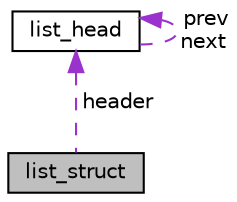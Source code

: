 digraph "list_struct"
{
 // LATEX_PDF_SIZE
  edge [fontname="Helvetica",fontsize="10",labelfontname="Helvetica",labelfontsize="10"];
  node [fontname="Helvetica",fontsize="10",shape=record];
  Node1 [label="list_struct",height=0.2,width=0.4,color="black", fillcolor="grey75", style="filled", fontcolor="black",tooltip=" "];
  Node2 -> Node1 [dir="back",color="darkorchid3",fontsize="10",style="dashed",label=" header" ];
  Node2 [label="list_head",height=0.2,width=0.4,color="black", fillcolor="white", style="filled",URL="$structlist__head.html",tooltip=" "];
  Node2 -> Node2 [dir="back",color="darkorchid3",fontsize="10",style="dashed",label=" prev\nnext" ];
}
